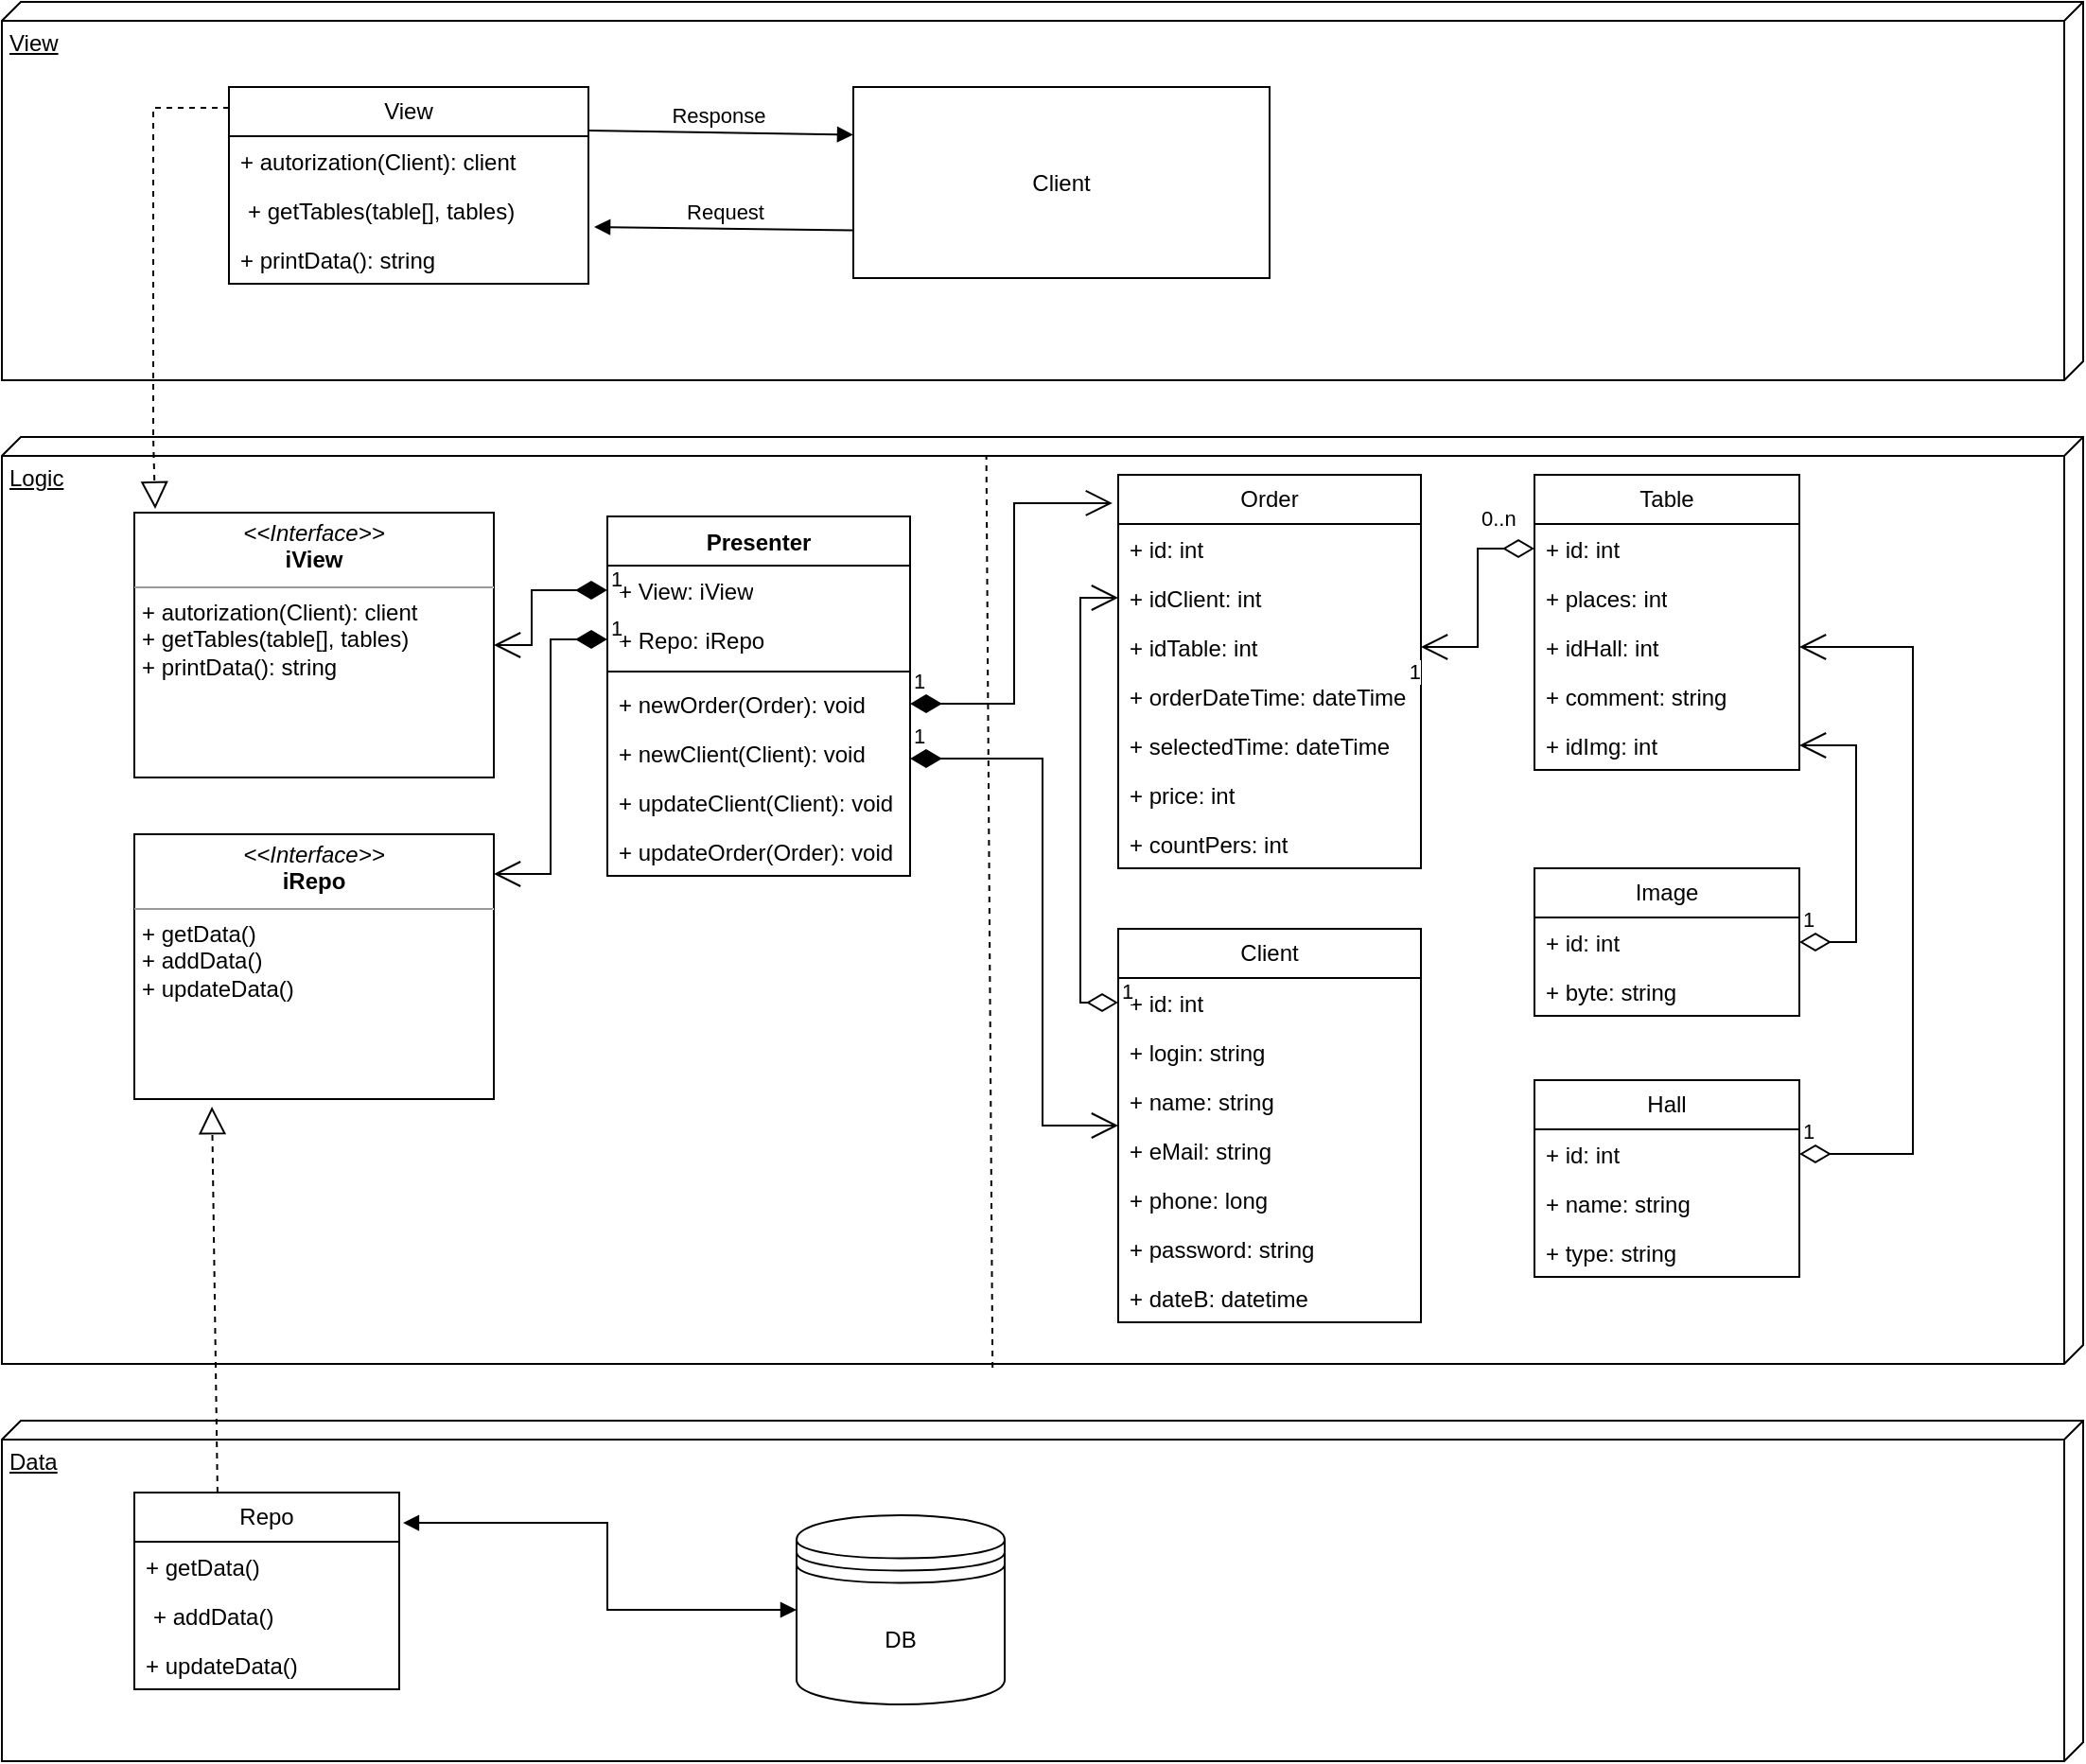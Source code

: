 <mxfile version="23.1.4" type="device">
  <diagram name="Page-1" id="e7e014a7-5840-1c2e-5031-d8a46d1fe8dd">
    <mxGraphModel dx="1434" dy="746" grid="1" gridSize="10" guides="1" tooltips="1" connect="1" arrows="1" fold="1" page="1" pageScale="1" pageWidth="1169" pageHeight="826" background="none" math="0" shadow="0">
      <root>
        <mxCell id="0" />
        <mxCell id="1" parent="0" />
        <mxCell id="TCDhNs8xjkidzzozSetA-41" value="View" style="verticalAlign=top;align=left;spacingTop=8;spacingLeft=2;spacingRight=12;shape=cube;size=10;direction=south;fontStyle=4;html=1;whiteSpace=wrap;" vertex="1" parent="1">
          <mxGeometry x="30" y="20" width="1100" height="200" as="geometry" />
        </mxCell>
        <mxCell id="TCDhNs8xjkidzzozSetA-42" value="View" style="swimlane;fontStyle=0;childLayout=stackLayout;horizontal=1;startSize=26;fillColor=none;horizontalStack=0;resizeParent=1;resizeParentMax=0;resizeLast=0;collapsible=1;marginBottom=0;whiteSpace=wrap;html=1;" vertex="1" parent="1">
          <mxGeometry x="150" y="65" width="190" height="104" as="geometry" />
        </mxCell>
        <mxCell id="TCDhNs8xjkidzzozSetA-43" value="+ autorization(Client): client" style="text;strokeColor=none;fillColor=none;align=left;verticalAlign=top;spacingLeft=4;spacingRight=4;overflow=hidden;rotatable=0;points=[[0,0.5],[1,0.5]];portConstraint=eastwest;whiteSpace=wrap;html=1;" vertex="1" parent="TCDhNs8xjkidzzozSetA-42">
          <mxGeometry y="26" width="190" height="26" as="geometry" />
        </mxCell>
        <mxCell id="TCDhNs8xjkidzzozSetA-44" value="&lt;p style=&quot;border-color: var(--border-color); margin: 0px 0px 0px 4px;&quot;&gt;+ getTables(table[], tables)&lt;/p&gt;" style="text;strokeColor=none;fillColor=none;align=left;verticalAlign=top;spacingLeft=4;spacingRight=4;overflow=hidden;rotatable=0;points=[[0,0.5],[1,0.5]];portConstraint=eastwest;whiteSpace=wrap;html=1;" vertex="1" parent="TCDhNs8xjkidzzozSetA-42">
          <mxGeometry y="52" width="190" height="26" as="geometry" />
        </mxCell>
        <mxCell id="TCDhNs8xjkidzzozSetA-45" value="+ printData(): string" style="text;strokeColor=none;fillColor=none;align=left;verticalAlign=top;spacingLeft=4;spacingRight=4;overflow=hidden;rotatable=0;points=[[0,0.5],[1,0.5]];portConstraint=eastwest;whiteSpace=wrap;html=1;" vertex="1" parent="TCDhNs8xjkidzzozSetA-42">
          <mxGeometry y="78" width="190" height="26" as="geometry" />
        </mxCell>
        <mxCell id="TCDhNs8xjkidzzozSetA-46" value="Logic" style="verticalAlign=top;align=left;spacingTop=8;spacingLeft=2;spacingRight=12;shape=cube;size=10;direction=south;fontStyle=4;html=1;whiteSpace=wrap;" vertex="1" parent="1">
          <mxGeometry x="30" y="250" width="1100" height="490" as="geometry" />
        </mxCell>
        <mxCell id="TCDhNs8xjkidzzozSetA-47" value="Data" style="verticalAlign=top;align=left;spacingTop=8;spacingLeft=2;spacingRight=12;shape=cube;size=10;direction=south;fontStyle=4;html=1;whiteSpace=wrap;" vertex="1" parent="1">
          <mxGeometry x="30" y="770" width="1100" height="180" as="geometry" />
        </mxCell>
        <mxCell id="TCDhNs8xjkidzzozSetA-48" value="DB" style="shape=datastore;whiteSpace=wrap;html=1;" vertex="1" parent="1">
          <mxGeometry x="450" y="820" width="110" height="100" as="geometry" />
        </mxCell>
        <mxCell id="TCDhNs8xjkidzzozSetA-49" value="Repo" style="swimlane;fontStyle=0;childLayout=stackLayout;horizontal=1;startSize=26;fillColor=none;horizontalStack=0;resizeParent=1;resizeParentMax=0;resizeLast=0;collapsible=1;marginBottom=0;whiteSpace=wrap;html=1;" vertex="1" parent="1">
          <mxGeometry x="100" y="808" width="140" height="104" as="geometry" />
        </mxCell>
        <mxCell id="TCDhNs8xjkidzzozSetA-50" value="+ getData()" style="text;strokeColor=none;fillColor=none;align=left;verticalAlign=top;spacingLeft=4;spacingRight=4;overflow=hidden;rotatable=0;points=[[0,0.5],[1,0.5]];portConstraint=eastwest;whiteSpace=wrap;html=1;" vertex="1" parent="TCDhNs8xjkidzzozSetA-49">
          <mxGeometry y="26" width="140" height="26" as="geometry" />
        </mxCell>
        <mxCell id="TCDhNs8xjkidzzozSetA-51" value="&lt;p style=&quot;border-color: var(--border-color); margin: 0px 0px 0px 4px;&quot;&gt;+ addData()&lt;/p&gt;" style="text;strokeColor=none;fillColor=none;align=left;verticalAlign=top;spacingLeft=4;spacingRight=4;overflow=hidden;rotatable=0;points=[[0,0.5],[1,0.5]];portConstraint=eastwest;whiteSpace=wrap;html=1;" vertex="1" parent="TCDhNs8xjkidzzozSetA-49">
          <mxGeometry y="52" width="140" height="26" as="geometry" />
        </mxCell>
        <mxCell id="TCDhNs8xjkidzzozSetA-52" value="+ updateData()" style="text;strokeColor=none;fillColor=none;align=left;verticalAlign=top;spacingLeft=4;spacingRight=4;overflow=hidden;rotatable=0;points=[[0,0.5],[1,0.5]];portConstraint=eastwest;whiteSpace=wrap;html=1;" vertex="1" parent="TCDhNs8xjkidzzozSetA-49">
          <mxGeometry y="78" width="140" height="26" as="geometry" />
        </mxCell>
        <mxCell id="TCDhNs8xjkidzzozSetA-57" value="&lt;p style=&quot;margin:0px;margin-top:4px;text-align:center;&quot;&gt;&lt;i&gt;&amp;lt;&amp;lt;Interface&amp;gt;&amp;gt;&lt;/i&gt;&lt;br&gt;&lt;b&gt;iView&lt;/b&gt;&lt;/p&gt;&lt;hr size=&quot;1&quot;&gt;&lt;p style=&quot;margin:0px;margin-left:4px;&quot;&gt;+ autorization(Client): client&lt;br&gt;+ getTables(table[], tables)&lt;/p&gt;&lt;p style=&quot;margin:0px;margin-left:4px;&quot;&gt;+ printData(): string&lt;/p&gt;" style="verticalAlign=top;align=left;overflow=fill;html=1;whiteSpace=wrap;" vertex="1" parent="1">
          <mxGeometry x="100" y="290" width="190" height="140" as="geometry" />
        </mxCell>
        <mxCell id="TCDhNs8xjkidzzozSetA-58" value="&lt;p style=&quot;margin:0px;margin-top:4px;text-align:center;&quot;&gt;&lt;i&gt;&amp;lt;&amp;lt;Interface&amp;gt;&amp;gt;&lt;/i&gt;&lt;br&gt;&lt;b&gt;iRepo&lt;/b&gt;&lt;/p&gt;&lt;hr size=&quot;1&quot;&gt;&lt;p style=&quot;margin:0px;margin-left:4px;&quot;&gt;+ getData()&lt;br&gt;+ addData()&lt;/p&gt;&lt;p style=&quot;margin:0px;margin-left:4px;&quot;&gt;+ updateData()&lt;/p&gt;" style="verticalAlign=top;align=left;overflow=fill;html=1;whiteSpace=wrap;" vertex="1" parent="1">
          <mxGeometry x="100" y="460" width="190" height="140" as="geometry" />
        </mxCell>
        <mxCell id="TCDhNs8xjkidzzozSetA-59" value="Order" style="swimlane;fontStyle=0;childLayout=stackLayout;horizontal=1;startSize=26;fillColor=none;horizontalStack=0;resizeParent=1;resizeParentMax=0;resizeLast=0;collapsible=1;marginBottom=0;whiteSpace=wrap;html=1;" vertex="1" parent="1">
          <mxGeometry x="620" y="270" width="160" height="208" as="geometry" />
        </mxCell>
        <mxCell id="TCDhNs8xjkidzzozSetA-60" value="+ id: int" style="text;strokeColor=none;fillColor=none;align=left;verticalAlign=top;spacingLeft=4;spacingRight=4;overflow=hidden;rotatable=0;points=[[0,0.5],[1,0.5]];portConstraint=eastwest;whiteSpace=wrap;html=1;" vertex="1" parent="TCDhNs8xjkidzzozSetA-59">
          <mxGeometry y="26" width="160" height="26" as="geometry" />
        </mxCell>
        <mxCell id="TCDhNs8xjkidzzozSetA-61" value="+ idClient: int" style="text;strokeColor=none;fillColor=none;align=left;verticalAlign=top;spacingLeft=4;spacingRight=4;overflow=hidden;rotatable=0;points=[[0,0.5],[1,0.5]];portConstraint=eastwest;whiteSpace=wrap;html=1;" vertex="1" parent="TCDhNs8xjkidzzozSetA-59">
          <mxGeometry y="52" width="160" height="26" as="geometry" />
        </mxCell>
        <mxCell id="TCDhNs8xjkidzzozSetA-62" value="+ idTable: int" style="text;strokeColor=none;fillColor=none;align=left;verticalAlign=top;spacingLeft=4;spacingRight=4;overflow=hidden;rotatable=0;points=[[0,0.5],[1,0.5]];portConstraint=eastwest;whiteSpace=wrap;html=1;" vertex="1" parent="TCDhNs8xjkidzzozSetA-59">
          <mxGeometry y="78" width="160" height="26" as="geometry" />
        </mxCell>
        <mxCell id="TCDhNs8xjkidzzozSetA-83" value="+ orderDateTime: dateTime" style="text;strokeColor=none;fillColor=none;align=left;verticalAlign=top;spacingLeft=4;spacingRight=4;overflow=hidden;rotatable=0;points=[[0,0.5],[1,0.5]];portConstraint=eastwest;whiteSpace=wrap;html=1;" vertex="1" parent="TCDhNs8xjkidzzozSetA-59">
          <mxGeometry y="104" width="160" height="26" as="geometry" />
        </mxCell>
        <mxCell id="TCDhNs8xjkidzzozSetA-84" value="+ selectedTime: dateTime" style="text;strokeColor=none;fillColor=none;align=left;verticalAlign=top;spacingLeft=4;spacingRight=4;overflow=hidden;rotatable=0;points=[[0,0.5],[1,0.5]];portConstraint=eastwest;whiteSpace=wrap;html=1;" vertex="1" parent="TCDhNs8xjkidzzozSetA-59">
          <mxGeometry y="130" width="160" height="26" as="geometry" />
        </mxCell>
        <mxCell id="TCDhNs8xjkidzzozSetA-85" value="+ price: int" style="text;strokeColor=none;fillColor=none;align=left;verticalAlign=top;spacingLeft=4;spacingRight=4;overflow=hidden;rotatable=0;points=[[0,0.5],[1,0.5]];portConstraint=eastwest;whiteSpace=wrap;html=1;" vertex="1" parent="TCDhNs8xjkidzzozSetA-59">
          <mxGeometry y="156" width="160" height="26" as="geometry" />
        </mxCell>
        <mxCell id="TCDhNs8xjkidzzozSetA-86" value="+ countPers: int" style="text;strokeColor=none;fillColor=none;align=left;verticalAlign=top;spacingLeft=4;spacingRight=4;overflow=hidden;rotatable=0;points=[[0,0.5],[1,0.5]];portConstraint=eastwest;whiteSpace=wrap;html=1;" vertex="1" parent="TCDhNs8xjkidzzozSetA-59">
          <mxGeometry y="182" width="160" height="26" as="geometry" />
        </mxCell>
        <mxCell id="TCDhNs8xjkidzzozSetA-63" value="Table" style="swimlane;fontStyle=0;childLayout=stackLayout;horizontal=1;startSize=26;fillColor=none;horizontalStack=0;resizeParent=1;resizeParentMax=0;resizeLast=0;collapsible=1;marginBottom=0;whiteSpace=wrap;html=1;" vertex="1" parent="1">
          <mxGeometry x="840" y="270" width="140" height="156" as="geometry" />
        </mxCell>
        <mxCell id="TCDhNs8xjkidzzozSetA-64" value="+ id: int" style="text;strokeColor=none;fillColor=none;align=left;verticalAlign=top;spacingLeft=4;spacingRight=4;overflow=hidden;rotatable=0;points=[[0,0.5],[1,0.5]];portConstraint=eastwest;whiteSpace=wrap;html=1;" vertex="1" parent="TCDhNs8xjkidzzozSetA-63">
          <mxGeometry y="26" width="140" height="26" as="geometry" />
        </mxCell>
        <mxCell id="TCDhNs8xjkidzzozSetA-65" value="+ places: int" style="text;strokeColor=none;fillColor=none;align=left;verticalAlign=top;spacingLeft=4;spacingRight=4;overflow=hidden;rotatable=0;points=[[0,0.5],[1,0.5]];portConstraint=eastwest;whiteSpace=wrap;html=1;" vertex="1" parent="TCDhNs8xjkidzzozSetA-63">
          <mxGeometry y="52" width="140" height="26" as="geometry" />
        </mxCell>
        <mxCell id="TCDhNs8xjkidzzozSetA-66" value="+ idHall: int" style="text;strokeColor=none;fillColor=none;align=left;verticalAlign=top;spacingLeft=4;spacingRight=4;overflow=hidden;rotatable=0;points=[[0,0.5],[1,0.5]];portConstraint=eastwest;whiteSpace=wrap;html=1;" vertex="1" parent="TCDhNs8xjkidzzozSetA-63">
          <mxGeometry y="78" width="140" height="26" as="geometry" />
        </mxCell>
        <mxCell id="TCDhNs8xjkidzzozSetA-87" value="+ comment: string" style="text;strokeColor=none;fillColor=none;align=left;verticalAlign=top;spacingLeft=4;spacingRight=4;overflow=hidden;rotatable=0;points=[[0,0.5],[1,0.5]];portConstraint=eastwest;whiteSpace=wrap;html=1;" vertex="1" parent="TCDhNs8xjkidzzozSetA-63">
          <mxGeometry y="104" width="140" height="26" as="geometry" />
        </mxCell>
        <mxCell id="TCDhNs8xjkidzzozSetA-88" value="+ idImg: int" style="text;strokeColor=none;fillColor=none;align=left;verticalAlign=top;spacingLeft=4;spacingRight=4;overflow=hidden;rotatable=0;points=[[0,0.5],[1,0.5]];portConstraint=eastwest;whiteSpace=wrap;html=1;" vertex="1" parent="TCDhNs8xjkidzzozSetA-63">
          <mxGeometry y="130" width="140" height="26" as="geometry" />
        </mxCell>
        <mxCell id="TCDhNs8xjkidzzozSetA-67" value="Hall" style="swimlane;fontStyle=0;childLayout=stackLayout;horizontal=1;startSize=26;fillColor=none;horizontalStack=0;resizeParent=1;resizeParentMax=0;resizeLast=0;collapsible=1;marginBottom=0;whiteSpace=wrap;html=1;" vertex="1" parent="1">
          <mxGeometry x="840" y="590" width="140" height="104" as="geometry" />
        </mxCell>
        <mxCell id="TCDhNs8xjkidzzozSetA-68" value="+ id: int" style="text;strokeColor=none;fillColor=none;align=left;verticalAlign=top;spacingLeft=4;spacingRight=4;overflow=hidden;rotatable=0;points=[[0,0.5],[1,0.5]];portConstraint=eastwest;whiteSpace=wrap;html=1;" vertex="1" parent="TCDhNs8xjkidzzozSetA-67">
          <mxGeometry y="26" width="140" height="26" as="geometry" />
        </mxCell>
        <mxCell id="TCDhNs8xjkidzzozSetA-69" value="+ name: string" style="text;strokeColor=none;fillColor=none;align=left;verticalAlign=top;spacingLeft=4;spacingRight=4;overflow=hidden;rotatable=0;points=[[0,0.5],[1,0.5]];portConstraint=eastwest;whiteSpace=wrap;html=1;" vertex="1" parent="TCDhNs8xjkidzzozSetA-67">
          <mxGeometry y="52" width="140" height="26" as="geometry" />
        </mxCell>
        <mxCell id="TCDhNs8xjkidzzozSetA-70" value="+ type: string" style="text;strokeColor=none;fillColor=none;align=left;verticalAlign=top;spacingLeft=4;spacingRight=4;overflow=hidden;rotatable=0;points=[[0,0.5],[1,0.5]];portConstraint=eastwest;whiteSpace=wrap;html=1;" vertex="1" parent="TCDhNs8xjkidzzozSetA-67">
          <mxGeometry y="78" width="140" height="26" as="geometry" />
        </mxCell>
        <mxCell id="TCDhNs8xjkidzzozSetA-71" value="Client" style="swimlane;fontStyle=0;childLayout=stackLayout;horizontal=1;startSize=26;fillColor=none;horizontalStack=0;resizeParent=1;resizeParentMax=0;resizeLast=0;collapsible=1;marginBottom=0;whiteSpace=wrap;html=1;" vertex="1" parent="1">
          <mxGeometry x="620" y="510" width="160" height="208" as="geometry">
            <mxRectangle x="620" y="440" width="70" height="30" as="alternateBounds" />
          </mxGeometry>
        </mxCell>
        <mxCell id="TCDhNs8xjkidzzozSetA-72" value="+ id: int" style="text;strokeColor=none;fillColor=none;align=left;verticalAlign=top;spacingLeft=4;spacingRight=4;overflow=hidden;rotatable=0;points=[[0,0.5],[1,0.5]];portConstraint=eastwest;whiteSpace=wrap;html=1;" vertex="1" parent="TCDhNs8xjkidzzozSetA-71">
          <mxGeometry y="26" width="160" height="26" as="geometry" />
        </mxCell>
        <mxCell id="TCDhNs8xjkidzzozSetA-73" value="+ login: string" style="text;strokeColor=none;fillColor=none;align=left;verticalAlign=top;spacingLeft=4;spacingRight=4;overflow=hidden;rotatable=0;points=[[0,0.5],[1,0.5]];portConstraint=eastwest;whiteSpace=wrap;html=1;" vertex="1" parent="TCDhNs8xjkidzzozSetA-71">
          <mxGeometry y="52" width="160" height="26" as="geometry" />
        </mxCell>
        <mxCell id="TCDhNs8xjkidzzozSetA-74" value="+ name: string" style="text;strokeColor=none;fillColor=none;align=left;verticalAlign=top;spacingLeft=4;spacingRight=4;overflow=hidden;rotatable=0;points=[[0,0.5],[1,0.5]];portConstraint=eastwest;whiteSpace=wrap;html=1;" vertex="1" parent="TCDhNs8xjkidzzozSetA-71">
          <mxGeometry y="78" width="160" height="26" as="geometry" />
        </mxCell>
        <mxCell id="TCDhNs8xjkidzzozSetA-79" value="+ eMail: string" style="text;strokeColor=none;fillColor=none;align=left;verticalAlign=top;spacingLeft=4;spacingRight=4;overflow=hidden;rotatable=0;points=[[0,0.5],[1,0.5]];portConstraint=eastwest;whiteSpace=wrap;html=1;" vertex="1" parent="TCDhNs8xjkidzzozSetA-71">
          <mxGeometry y="104" width="160" height="26" as="geometry" />
        </mxCell>
        <mxCell id="TCDhNs8xjkidzzozSetA-80" value="+ phone: long" style="text;strokeColor=none;fillColor=none;align=left;verticalAlign=top;spacingLeft=4;spacingRight=4;overflow=hidden;rotatable=0;points=[[0,0.5],[1,0.5]];portConstraint=eastwest;whiteSpace=wrap;html=1;" vertex="1" parent="TCDhNs8xjkidzzozSetA-71">
          <mxGeometry y="130" width="160" height="26" as="geometry" />
        </mxCell>
        <mxCell id="TCDhNs8xjkidzzozSetA-81" value="+ password: string" style="text;strokeColor=none;fillColor=none;align=left;verticalAlign=top;spacingLeft=4;spacingRight=4;overflow=hidden;rotatable=0;points=[[0,0.5],[1,0.5]];portConstraint=eastwest;whiteSpace=wrap;html=1;" vertex="1" parent="TCDhNs8xjkidzzozSetA-71">
          <mxGeometry y="156" width="160" height="26" as="geometry" />
        </mxCell>
        <mxCell id="TCDhNs8xjkidzzozSetA-82" value="+ dateB: datetime" style="text;strokeColor=none;fillColor=none;align=left;verticalAlign=top;spacingLeft=4;spacingRight=4;overflow=hidden;rotatable=0;points=[[0,0.5],[1,0.5]];portConstraint=eastwest;whiteSpace=wrap;html=1;" vertex="1" parent="TCDhNs8xjkidzzozSetA-71">
          <mxGeometry y="182" width="160" height="26" as="geometry" />
        </mxCell>
        <mxCell id="TCDhNs8xjkidzzozSetA-75" value="Image" style="swimlane;fontStyle=0;childLayout=stackLayout;horizontal=1;startSize=26;fillColor=none;horizontalStack=0;resizeParent=1;resizeParentMax=0;resizeLast=0;collapsible=1;marginBottom=0;whiteSpace=wrap;html=1;" vertex="1" parent="1">
          <mxGeometry x="840" y="478" width="140" height="78" as="geometry" />
        </mxCell>
        <mxCell id="TCDhNs8xjkidzzozSetA-76" value="+ id: int" style="text;strokeColor=none;fillColor=none;align=left;verticalAlign=top;spacingLeft=4;spacingRight=4;overflow=hidden;rotatable=0;points=[[0,0.5],[1,0.5]];portConstraint=eastwest;whiteSpace=wrap;html=1;" vertex="1" parent="TCDhNs8xjkidzzozSetA-75">
          <mxGeometry y="26" width="140" height="26" as="geometry" />
        </mxCell>
        <mxCell id="TCDhNs8xjkidzzozSetA-77" value="+ byte: string" style="text;strokeColor=none;fillColor=none;align=left;verticalAlign=top;spacingLeft=4;spacingRight=4;overflow=hidden;rotatable=0;points=[[0,0.5],[1,0.5]];portConstraint=eastwest;whiteSpace=wrap;html=1;" vertex="1" parent="TCDhNs8xjkidzzozSetA-75">
          <mxGeometry y="52" width="140" height="26" as="geometry" />
        </mxCell>
        <mxCell id="TCDhNs8xjkidzzozSetA-89" value="1" style="endArrow=open;html=1;endSize=12;startArrow=diamondThin;startSize=14;startFill=0;edgeStyle=orthogonalEdgeStyle;align=left;verticalAlign=bottom;rounded=0;entryX=0;entryY=0.5;entryDx=0;entryDy=0;" edge="1" parent="1" source="TCDhNs8xjkidzzozSetA-72" target="TCDhNs8xjkidzzozSetA-61">
          <mxGeometry x="-1" y="3" relative="1" as="geometry">
            <mxPoint x="510" y="480" as="sourcePoint" />
            <mxPoint x="670" y="480" as="targetPoint" />
            <Array as="points">
              <mxPoint x="600" y="549" />
              <mxPoint x="600" y="335" />
            </Array>
          </mxGeometry>
        </mxCell>
        <mxCell id="TCDhNs8xjkidzzozSetA-91" value="" style="endArrow=open;html=1;endSize=12;startArrow=diamondThin;startSize=14;startFill=0;edgeStyle=orthogonalEdgeStyle;rounded=0;exitX=0;exitY=0.5;exitDx=0;exitDy=0;" edge="1" parent="1" source="TCDhNs8xjkidzzozSetA-64" target="TCDhNs8xjkidzzozSetA-62">
          <mxGeometry relative="1" as="geometry">
            <mxPoint x="510" y="480" as="sourcePoint" />
            <mxPoint x="670" y="480" as="targetPoint" />
          </mxGeometry>
        </mxCell>
        <mxCell id="TCDhNs8xjkidzzozSetA-92" value="0..n" style="edgeLabel;resizable=0;html=1;align=left;verticalAlign=top;" connectable="0" vertex="1" parent="TCDhNs8xjkidzzozSetA-91">
          <mxGeometry x="-1" relative="1" as="geometry">
            <mxPoint x="-30" y="-29" as="offset" />
          </mxGeometry>
        </mxCell>
        <mxCell id="TCDhNs8xjkidzzozSetA-93" value="1" style="edgeLabel;resizable=0;html=1;align=right;verticalAlign=top;" connectable="0" vertex="1" parent="TCDhNs8xjkidzzozSetA-91">
          <mxGeometry x="1" relative="1" as="geometry" />
        </mxCell>
        <mxCell id="TCDhNs8xjkidzzozSetA-96" value="1" style="endArrow=open;html=1;endSize=12;startArrow=diamondThin;startSize=14;startFill=0;edgeStyle=orthogonalEdgeStyle;align=left;verticalAlign=bottom;rounded=0;exitX=1;exitY=0.5;exitDx=0;exitDy=0;entryX=1;entryY=0.5;entryDx=0;entryDy=0;" edge="1" parent="1" source="TCDhNs8xjkidzzozSetA-76" target="TCDhNs8xjkidzzozSetA-88">
          <mxGeometry x="-1" y="3" relative="1" as="geometry">
            <mxPoint x="510" y="480" as="sourcePoint" />
            <mxPoint x="670" y="480" as="targetPoint" />
            <Array as="points">
              <mxPoint x="1010" y="517" />
              <mxPoint x="1010" y="413" />
            </Array>
          </mxGeometry>
        </mxCell>
        <mxCell id="TCDhNs8xjkidzzozSetA-97" value="1" style="endArrow=open;html=1;endSize=12;startArrow=diamondThin;startSize=14;startFill=0;edgeStyle=orthogonalEdgeStyle;align=left;verticalAlign=bottom;rounded=0;exitX=1;exitY=0.5;exitDx=0;exitDy=0;entryX=1;entryY=0.5;entryDx=0;entryDy=0;" edge="1" parent="1" source="TCDhNs8xjkidzzozSetA-68" target="TCDhNs8xjkidzzozSetA-66">
          <mxGeometry x="-1" y="3" relative="1" as="geometry">
            <mxPoint x="510" y="480" as="sourcePoint" />
            <mxPoint x="670" y="480" as="targetPoint" />
            <Array as="points">
              <mxPoint x="1040" y="629" />
              <mxPoint x="1040" y="361" />
            </Array>
          </mxGeometry>
        </mxCell>
        <mxCell id="TCDhNs8xjkidzzozSetA-98" value="Presenter" style="swimlane;fontStyle=1;align=center;verticalAlign=top;childLayout=stackLayout;horizontal=1;startSize=26;horizontalStack=0;resizeParent=1;resizeParentMax=0;resizeLast=0;collapsible=1;marginBottom=0;whiteSpace=wrap;html=1;" vertex="1" parent="1">
          <mxGeometry x="350" y="292" width="160" height="190" as="geometry" />
        </mxCell>
        <mxCell id="TCDhNs8xjkidzzozSetA-99" value="+ View: iView" style="text;strokeColor=none;fillColor=none;align=left;verticalAlign=top;spacingLeft=4;spacingRight=4;overflow=hidden;rotatable=0;points=[[0,0.5],[1,0.5]];portConstraint=eastwest;whiteSpace=wrap;html=1;" vertex="1" parent="TCDhNs8xjkidzzozSetA-98">
          <mxGeometry y="26" width="160" height="26" as="geometry" />
        </mxCell>
        <mxCell id="TCDhNs8xjkidzzozSetA-104" value="+ Repo: iRepo" style="text;strokeColor=none;fillColor=none;align=left;verticalAlign=top;spacingLeft=4;spacingRight=4;overflow=hidden;rotatable=0;points=[[0,0.5],[1,0.5]];portConstraint=eastwest;whiteSpace=wrap;html=1;" vertex="1" parent="TCDhNs8xjkidzzozSetA-98">
          <mxGeometry y="52" width="160" height="26" as="geometry" />
        </mxCell>
        <mxCell id="TCDhNs8xjkidzzozSetA-100" value="" style="line;strokeWidth=1;fillColor=none;align=left;verticalAlign=middle;spacingTop=-1;spacingLeft=3;spacingRight=3;rotatable=0;labelPosition=right;points=[];portConstraint=eastwest;strokeColor=inherit;" vertex="1" parent="TCDhNs8xjkidzzozSetA-98">
          <mxGeometry y="78" width="160" height="8" as="geometry" />
        </mxCell>
        <mxCell id="TCDhNs8xjkidzzozSetA-108" value="+ newOrder(Order): void" style="text;strokeColor=none;fillColor=none;align=left;verticalAlign=top;spacingLeft=4;spacingRight=4;overflow=hidden;rotatable=0;points=[[0,0.5],[1,0.5]];portConstraint=eastwest;whiteSpace=wrap;html=1;" vertex="1" parent="TCDhNs8xjkidzzozSetA-98">
          <mxGeometry y="86" width="160" height="26" as="geometry" />
        </mxCell>
        <mxCell id="TCDhNs8xjkidzzozSetA-101" value="+ newClient(Client): void" style="text;strokeColor=none;fillColor=none;align=left;verticalAlign=top;spacingLeft=4;spacingRight=4;overflow=hidden;rotatable=0;points=[[0,0.5],[1,0.5]];portConstraint=eastwest;whiteSpace=wrap;html=1;" vertex="1" parent="TCDhNs8xjkidzzozSetA-98">
          <mxGeometry y="112" width="160" height="26" as="geometry" />
        </mxCell>
        <mxCell id="TCDhNs8xjkidzzozSetA-111" value="+ updateClient(Client): void" style="text;strokeColor=none;fillColor=none;align=left;verticalAlign=top;spacingLeft=4;spacingRight=4;overflow=hidden;rotatable=0;points=[[0,0.5],[1,0.5]];portConstraint=eastwest;whiteSpace=wrap;html=1;" vertex="1" parent="TCDhNs8xjkidzzozSetA-98">
          <mxGeometry y="138" width="160" height="26" as="geometry" />
        </mxCell>
        <mxCell id="TCDhNs8xjkidzzozSetA-112" value="+ updateOrder(Order): void" style="text;strokeColor=none;fillColor=none;align=left;verticalAlign=top;spacingLeft=4;spacingRight=4;overflow=hidden;rotatable=0;points=[[0,0.5],[1,0.5]];portConstraint=eastwest;whiteSpace=wrap;html=1;" vertex="1" parent="TCDhNs8xjkidzzozSetA-98">
          <mxGeometry y="164" width="160" height="26" as="geometry" />
        </mxCell>
        <mxCell id="TCDhNs8xjkidzzozSetA-105" value="1" style="endArrow=open;html=1;endSize=12;startArrow=diamondThin;startSize=14;startFill=1;edgeStyle=orthogonalEdgeStyle;align=left;verticalAlign=bottom;rounded=0;" edge="1" parent="1" source="TCDhNs8xjkidzzozSetA-99" target="TCDhNs8xjkidzzozSetA-57">
          <mxGeometry x="-1" y="3" relative="1" as="geometry">
            <mxPoint x="510" y="280" as="sourcePoint" />
            <mxPoint x="670" y="280" as="targetPoint" />
            <Array as="points">
              <mxPoint x="310" y="331" />
              <mxPoint x="310" y="360" />
            </Array>
          </mxGeometry>
        </mxCell>
        <mxCell id="TCDhNs8xjkidzzozSetA-106" value="1" style="endArrow=open;html=1;endSize=12;startArrow=diamondThin;startSize=14;startFill=1;edgeStyle=orthogonalEdgeStyle;align=left;verticalAlign=bottom;rounded=0;entryX=1;entryY=0.15;entryDx=0;entryDy=0;entryPerimeter=0;" edge="1" parent="1" source="TCDhNs8xjkidzzozSetA-104" target="TCDhNs8xjkidzzozSetA-58">
          <mxGeometry x="-1" y="3" relative="1" as="geometry">
            <mxPoint x="510" y="280" as="sourcePoint" />
            <mxPoint x="670" y="280" as="targetPoint" />
          </mxGeometry>
        </mxCell>
        <mxCell id="TCDhNs8xjkidzzozSetA-107" value="" style="endArrow=block;dashed=1;endFill=0;endSize=12;html=1;rounded=0;entryX=0.058;entryY=-0.014;entryDx=0;entryDy=0;entryPerimeter=0;exitX=0;exitY=0.106;exitDx=0;exitDy=0;exitPerimeter=0;" edge="1" parent="1" source="TCDhNs8xjkidzzozSetA-42" target="TCDhNs8xjkidzzozSetA-57">
          <mxGeometry width="160" relative="1" as="geometry">
            <mxPoint x="510" y="280" as="sourcePoint" />
            <mxPoint x="670" y="280" as="targetPoint" />
            <Array as="points">
              <mxPoint x="110" y="76" />
              <mxPoint x="110" y="250" />
            </Array>
          </mxGeometry>
        </mxCell>
        <mxCell id="TCDhNs8xjkidzzozSetA-109" value="1" style="endArrow=open;html=1;endSize=12;startArrow=diamondThin;startSize=14;startFill=1;edgeStyle=orthogonalEdgeStyle;align=left;verticalAlign=bottom;rounded=0;" edge="1" parent="1" source="TCDhNs8xjkidzzozSetA-101" target="TCDhNs8xjkidzzozSetA-71">
          <mxGeometry x="-1" y="3" relative="1" as="geometry">
            <mxPoint x="510" y="580" as="sourcePoint" />
            <mxPoint x="670" y="580" as="targetPoint" />
            <Array as="points">
              <mxPoint x="430" y="420" />
              <mxPoint x="580" y="420" />
              <mxPoint x="580" y="614" />
            </Array>
          </mxGeometry>
        </mxCell>
        <mxCell id="TCDhNs8xjkidzzozSetA-110" value="1" style="endArrow=open;html=1;endSize=12;startArrow=diamondThin;startSize=14;startFill=1;edgeStyle=orthogonalEdgeStyle;align=left;verticalAlign=bottom;rounded=0;entryX=-0.019;entryY=0.072;entryDx=0;entryDy=0;entryPerimeter=0;" edge="1" parent="1" source="TCDhNs8xjkidzzozSetA-108" target="TCDhNs8xjkidzzozSetA-59">
          <mxGeometry x="-1" y="3" relative="1" as="geometry">
            <mxPoint x="380" y="550" as="sourcePoint" />
            <mxPoint x="540" y="550" as="targetPoint" />
          </mxGeometry>
        </mxCell>
        <mxCell id="TCDhNs8xjkidzzozSetA-113" value="" style="endArrow=block;dashed=1;endFill=0;endSize=12;html=1;rounded=0;exitX=0.314;exitY=0;exitDx=0;exitDy=0;exitPerimeter=0;entryX=0.216;entryY=1.029;entryDx=0;entryDy=0;entryPerimeter=0;" edge="1" parent="1" source="TCDhNs8xjkidzzozSetA-49" target="TCDhNs8xjkidzzozSetA-58">
          <mxGeometry width="160" relative="1" as="geometry">
            <mxPoint x="510" y="580" as="sourcePoint" />
            <mxPoint x="670" y="580" as="targetPoint" />
          </mxGeometry>
        </mxCell>
        <mxCell id="TCDhNs8xjkidzzozSetA-116" value="" style="endArrow=none;dashed=1;html=1;rounded=0;entryX=0.02;entryY=0.527;entryDx=0;entryDy=0;entryPerimeter=0;exitX=1.004;exitY=0.524;exitDx=0;exitDy=0;exitPerimeter=0;" edge="1" parent="1" source="TCDhNs8xjkidzzozSetA-46" target="TCDhNs8xjkidzzozSetA-46">
          <mxGeometry width="50" height="50" relative="1" as="geometry">
            <mxPoint x="570" y="510" as="sourcePoint" />
            <mxPoint x="620" y="460" as="targetPoint" />
          </mxGeometry>
        </mxCell>
        <mxCell id="TCDhNs8xjkidzzozSetA-117" value="Client" style="html=1;whiteSpace=wrap;" vertex="1" parent="1">
          <mxGeometry x="480" y="65" width="220" height="101" as="geometry" />
        </mxCell>
        <mxCell id="TCDhNs8xjkidzzozSetA-118" value="Request" style="html=1;verticalAlign=bottom;endArrow=block;curved=0;rounded=0;exitX=0;exitY=0.75;exitDx=0;exitDy=0;entryX=1.016;entryY=-0.154;entryDx=0;entryDy=0;entryPerimeter=0;" edge="1" parent="1" source="TCDhNs8xjkidzzozSetA-117" target="TCDhNs8xjkidzzozSetA-45">
          <mxGeometry width="80" relative="1" as="geometry">
            <mxPoint x="550" y="380" as="sourcePoint" />
            <mxPoint x="630" y="380" as="targetPoint" />
          </mxGeometry>
        </mxCell>
        <mxCell id="TCDhNs8xjkidzzozSetA-119" value="Response&amp;nbsp;" style="html=1;verticalAlign=bottom;endArrow=block;curved=0;rounded=0;exitX=1;exitY=-0.115;exitDx=0;exitDy=0;exitPerimeter=0;entryX=0;entryY=0.25;entryDx=0;entryDy=0;" edge="1" parent="1" source="TCDhNs8xjkidzzozSetA-43" target="TCDhNs8xjkidzzozSetA-117">
          <mxGeometry width="80" relative="1" as="geometry">
            <mxPoint x="360" y="90" as="sourcePoint" />
            <mxPoint x="440" y="90" as="targetPoint" />
          </mxGeometry>
        </mxCell>
        <mxCell id="TCDhNs8xjkidzzozSetA-120" value="" style="endArrow=block;startArrow=block;endFill=1;startFill=1;html=1;rounded=0;exitX=1.014;exitY=0.154;exitDx=0;exitDy=0;exitPerimeter=0;entryX=0;entryY=0.5;entryDx=0;entryDy=0;" edge="1" parent="1" source="TCDhNs8xjkidzzozSetA-49" target="TCDhNs8xjkidzzozSetA-48">
          <mxGeometry width="160" relative="1" as="geometry">
            <mxPoint x="510" y="980" as="sourcePoint" />
            <mxPoint x="670" y="980" as="targetPoint" />
            <Array as="points">
              <mxPoint x="350" y="824" />
              <mxPoint x="350" y="870" />
            </Array>
          </mxGeometry>
        </mxCell>
      </root>
    </mxGraphModel>
  </diagram>
</mxfile>
